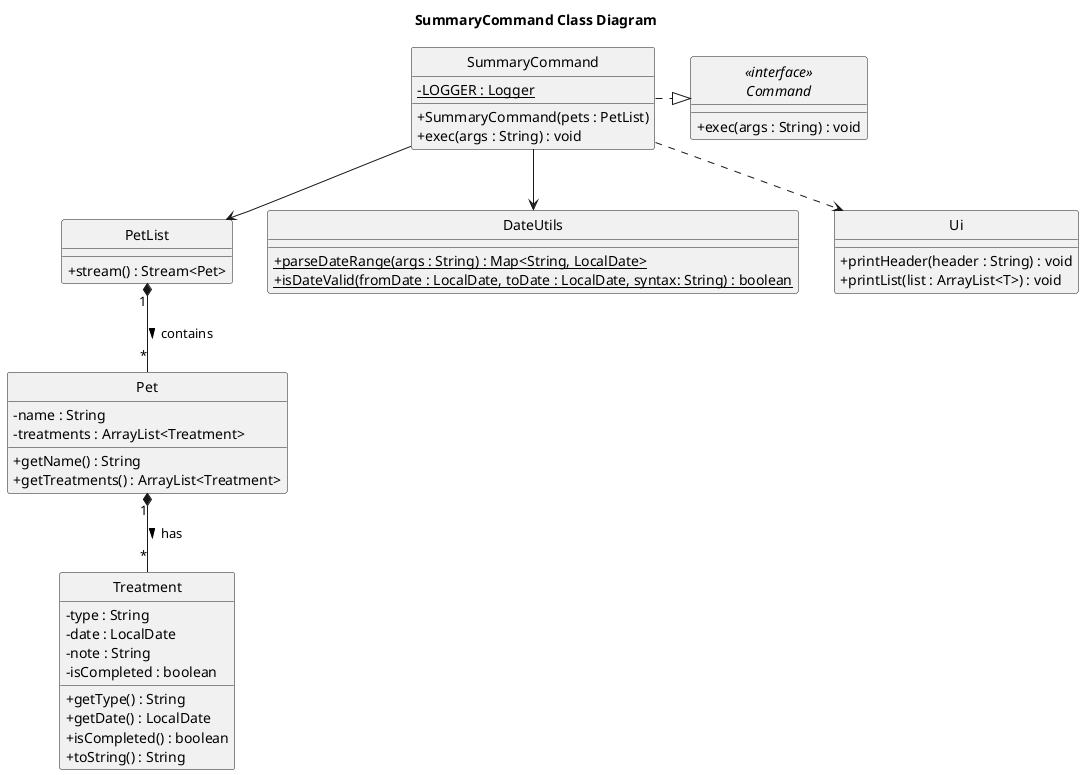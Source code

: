 @startuml
skinparam classAttributeIconSize 0
hide circle
title SummaryCommand Class Diagram

' =====================
' Classes
' =====================

interface "<<interface>>\nCommand" as Command {
    + exec(args : String) : void
}

class SummaryCommand {
    - {static} LOGGER : Logger
    + SummaryCommand(pets : PetList)
    + exec(args : String) : void
}

class PetList {
    + stream() : Stream<Pet>
}

class Pet {
    - name : String
    - treatments : ArrayList<Treatment>
    + getName() : String
    + getTreatments() : ArrayList<Treatment>
}

class Treatment {
    - type : String
    - date : LocalDate
    - note : String
    - isCompleted : boolean
    + getType() : String
    + getDate() : LocalDate
    + isCompleted() : boolean
    + toString() : String
}

class DateUtils {
    + {static} parseDateRange(args : String) : Map<String, LocalDate>
    + {static} isDateValid(fromDate : LocalDate, toDate : LocalDate, syntax: String) : boolean
}

class Ui {
    + printHeader(header : String) : void
    + printList(list : ArrayList<T>) : void
}

' =====================
' Relationships
' =====================

SummaryCommand .|> Command
SummaryCommand --> PetList
SummaryCommand ..> Ui
SummaryCommand --> DateUtils
PetList "1" *-- "*" Pet : contains >
Pet "1" *-- "*" Treatment : has >
@enduml